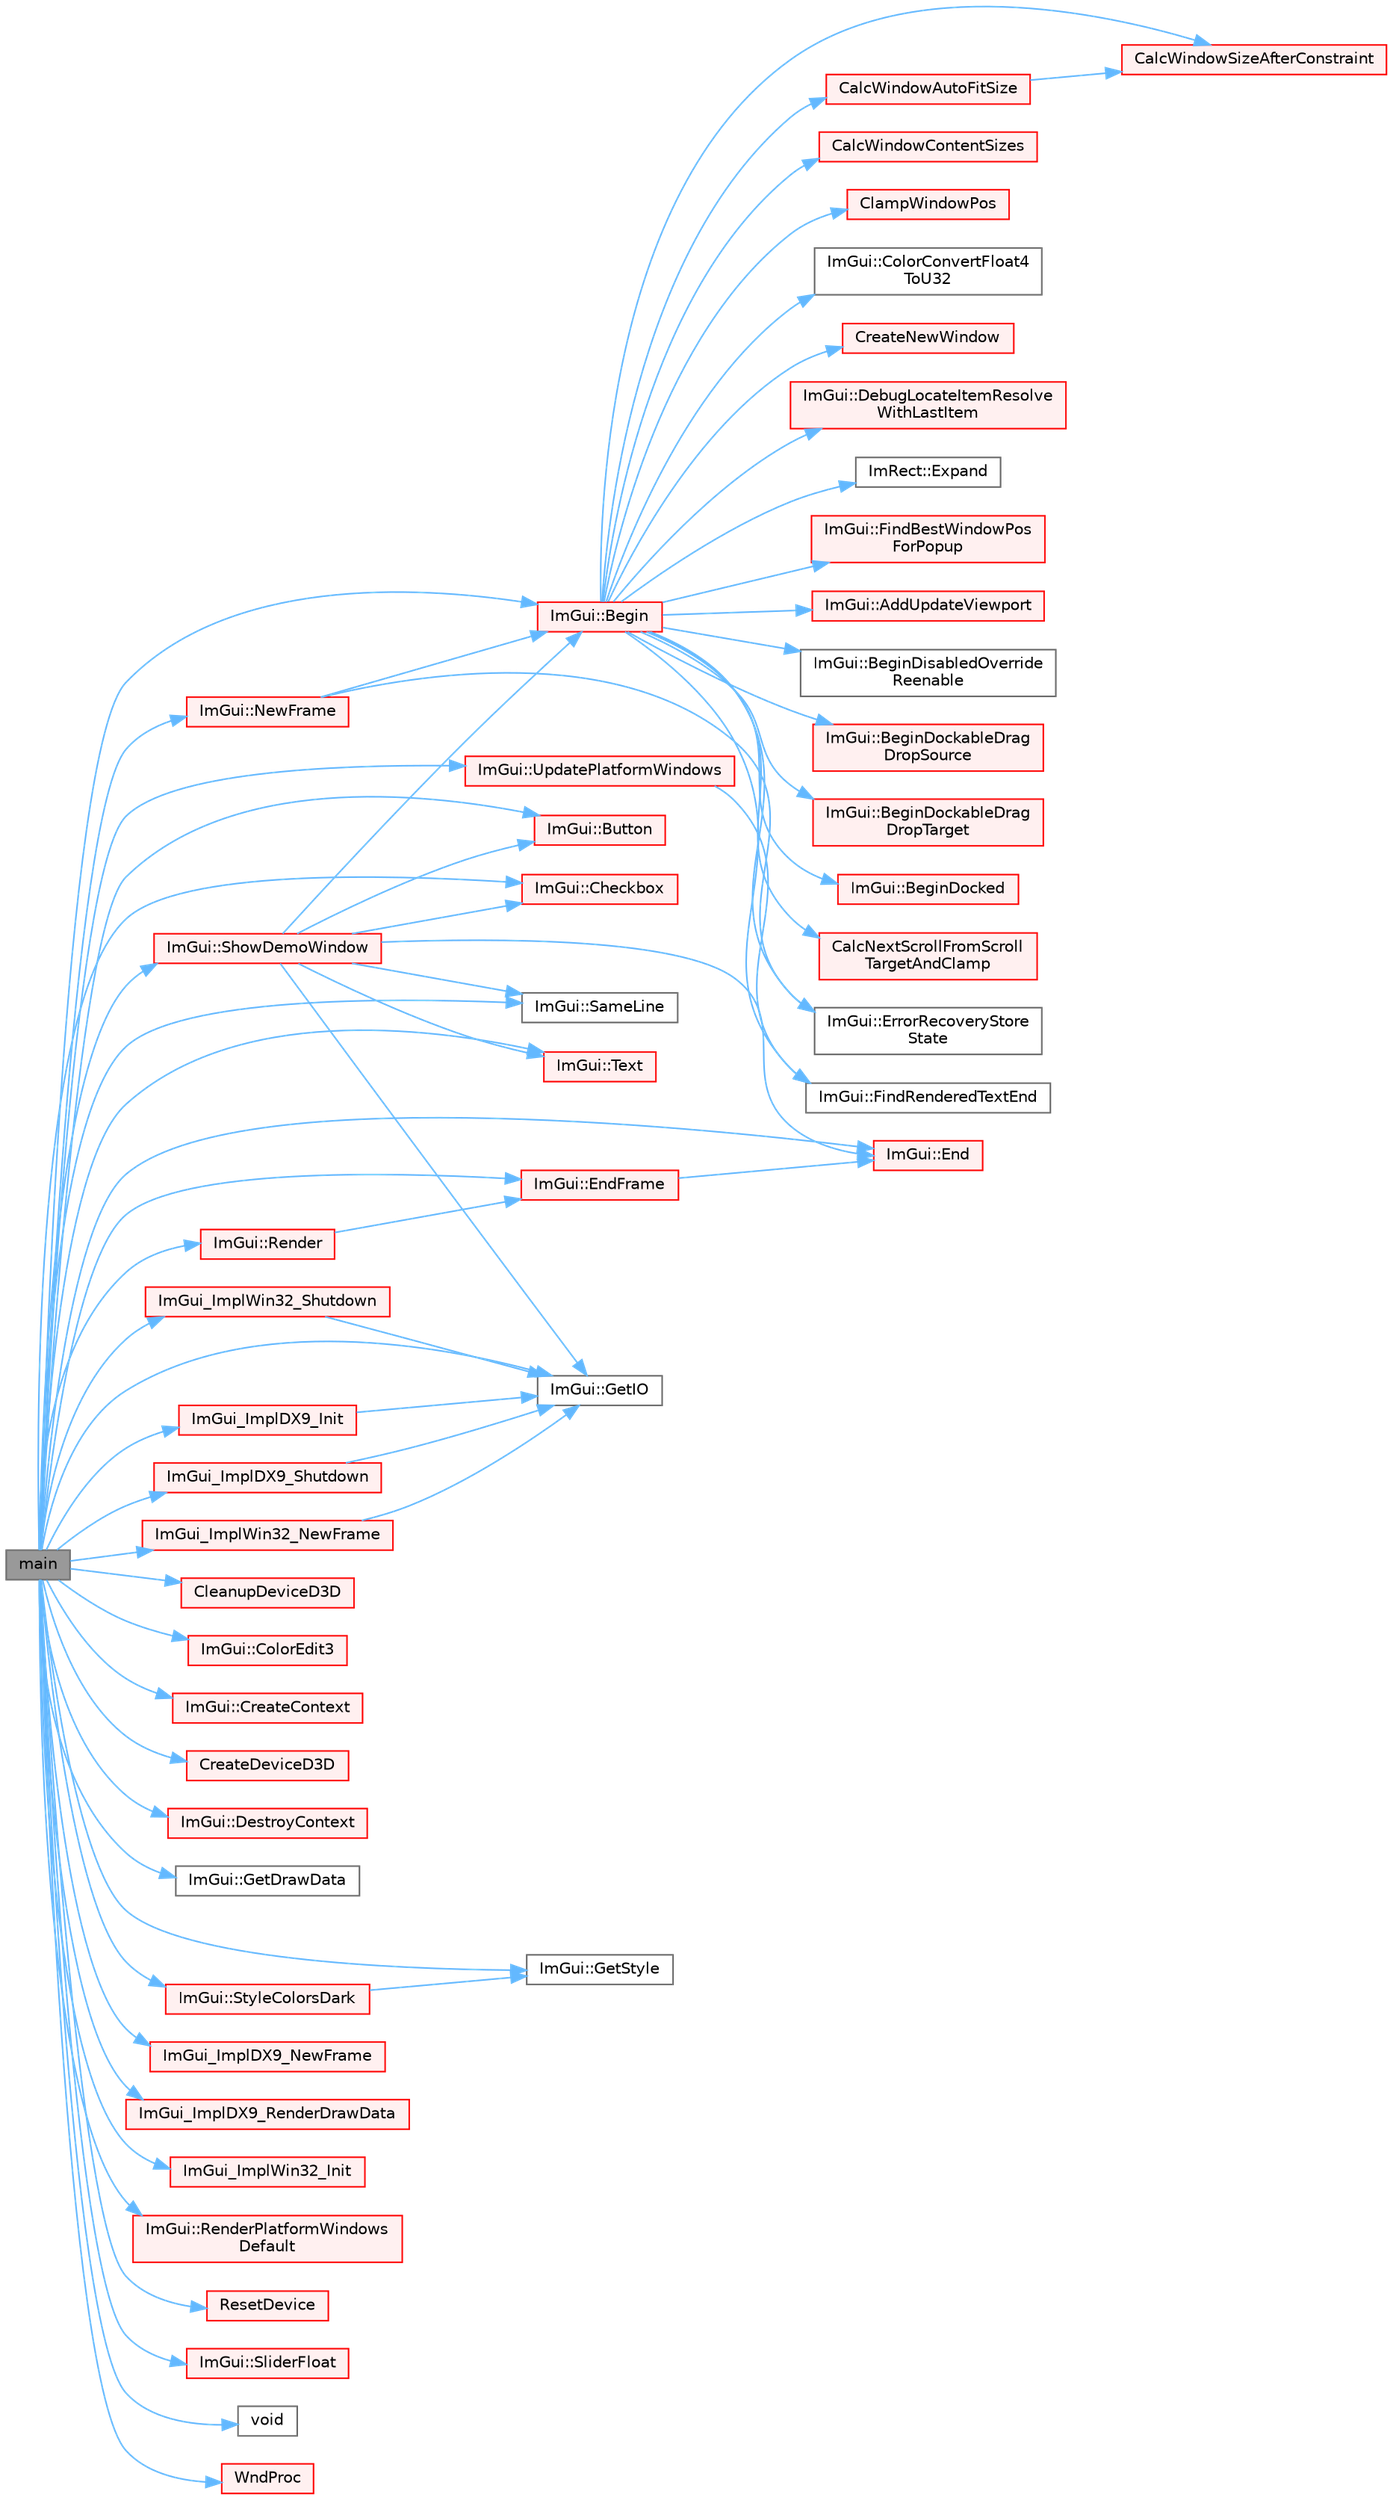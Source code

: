 digraph "main"
{
 // LATEX_PDF_SIZE
  bgcolor="transparent";
  edge [fontname=Helvetica,fontsize=10,labelfontname=Helvetica,labelfontsize=10];
  node [fontname=Helvetica,fontsize=10,shape=box,height=0.2,width=0.4];
  rankdir="LR";
  Node1 [id="Node000001",label="main",height=0.2,width=0.4,color="gray40", fillcolor="grey60", style="filled", fontcolor="black",tooltip=" "];
  Node1 -> Node2 [id="edge68_Node000001_Node000002",color="steelblue1",style="solid",tooltip=" "];
  Node2 [id="Node000002",label="ImGui::Begin",height=0.2,width=0.4,color="red", fillcolor="#FFF0F0", style="filled",URL="$namespace_im_gui.html#a581e58db0bc930bafa4a5d23093a2b99",tooltip=" "];
  Node2 -> Node3 [id="edge69_Node000002_Node000003",color="steelblue1",style="solid",tooltip=" "];
  Node3 [id="Node000003",label="ImGui::AddUpdateViewport",height=0.2,width=0.4,color="red", fillcolor="#FFF0F0", style="filled",URL="$namespace_im_gui.html#ada58e5d3e2efc3cef60f213d771408d8",tooltip=" "];
  Node2 -> Node19 [id="edge70_Node000002_Node000019",color="steelblue1",style="solid",tooltip=" "];
  Node19 [id="Node000019",label="ImGui::BeginDisabledOverride\lReenable",height=0.2,width=0.4,color="grey40", fillcolor="white", style="filled",URL="$namespace_im_gui.html#a26b36756e219b7129f894e1c2feb17a8",tooltip=" "];
  Node2 -> Node20 [id="edge71_Node000002_Node000020",color="steelblue1",style="solid",tooltip=" "];
  Node20 [id="Node000020",label="ImGui::BeginDockableDrag\lDropSource",height=0.2,width=0.4,color="red", fillcolor="#FFF0F0", style="filled",URL="$namespace_im_gui.html#a7a435b1565d4884e42a5ee5667f21a1f",tooltip=" "];
  Node2 -> Node370 [id="edge72_Node000002_Node000370",color="steelblue1",style="solid",tooltip=" "];
  Node370 [id="Node000370",label="ImGui::BeginDockableDrag\lDropTarget",height=0.2,width=0.4,color="red", fillcolor="#FFF0F0", style="filled",URL="$namespace_im_gui.html#a1725ff3becdb963b97c16d69d4c9f308",tooltip=" "];
  Node2 -> Node414 [id="edge73_Node000002_Node000414",color="steelblue1",style="solid",tooltip=" "];
  Node414 [id="Node000414",label="ImGui::BeginDocked",height=0.2,width=0.4,color="red", fillcolor="#FFF0F0", style="filled",URL="$namespace_im_gui.html#a627bb85e7c0ab597360f63719bfb1e55",tooltip=" "];
  Node2 -> Node262 [id="edge74_Node000002_Node000262",color="steelblue1",style="solid",tooltip=" "];
  Node262 [id="Node000262",label="CalcNextScrollFromScroll\lTargetAndClamp",height=0.2,width=0.4,color="red", fillcolor="#FFF0F0", style="filled",URL="$imgui_8cpp.html#a07abb80a54115cb5cf9da03351e29533",tooltip=" "];
  Node2 -> Node238 [id="edge75_Node000002_Node000238",color="steelblue1",style="solid",tooltip=" "];
  Node238 [id="Node000238",label="CalcWindowAutoFitSize",height=0.2,width=0.4,color="red", fillcolor="#FFF0F0", style="filled",URL="$imgui_8cpp.html#acbe6338daf87dc6ab636f02f1367eb41",tooltip=" "];
  Node238 -> Node241 [id="edge76_Node000238_Node000241",color="steelblue1",style="solid",tooltip=" "];
  Node241 [id="Node000241",label="CalcWindowSizeAfterConstraint",height=0.2,width=0.4,color="red", fillcolor="#FFF0F0", style="filled",URL="$imgui_8cpp.html#a0c4618a6985c33c4936f1d9f1c7b26b4",tooltip=" "];
  Node2 -> Node243 [id="edge77_Node000002_Node000243",color="steelblue1",style="solid",tooltip=" "];
  Node243 [id="Node000243",label="CalcWindowContentSizes",height=0.2,width=0.4,color="red", fillcolor="#FFF0F0", style="filled",URL="$imgui_8cpp.html#a6eddef51b4880a9f1dca88837f71fc6e",tooltip=" "];
  Node2 -> Node241 [id="edge78_Node000002_Node000241",color="steelblue1",style="solid",tooltip=" "];
  Node2 -> Node460 [id="edge79_Node000002_Node000460",color="steelblue1",style="solid",tooltip=" "];
  Node460 [id="Node000460",label="ClampWindowPos",height=0.2,width=0.4,color="red", fillcolor="#FFF0F0", style="filled",URL="$imgui_8cpp.html#a27b88f27774c413d5578ab6a3f989872",tooltip=" "];
  Node2 -> Node89 [id="edge80_Node000002_Node000089",color="steelblue1",style="solid",tooltip=" "];
  Node89 [id="Node000089",label="ImGui::ColorConvertFloat4\lToU32",height=0.2,width=0.4,color="grey40", fillcolor="white", style="filled",URL="$namespace_im_gui.html#abe2691de0b1a71c774ab24cc91564a94",tooltip=" "];
  Node2 -> Node461 [id="edge81_Node000002_Node000461",color="steelblue1",style="solid",tooltip=" "];
  Node461 [id="Node000461",label="CreateNewWindow",height=0.2,width=0.4,color="red", fillcolor="#FFF0F0", style="filled",URL="$imgui_8cpp.html#a3c92847eb67e7138e6f9af0ee66d3b33",tooltip=" "];
  Node2 -> Node111 [id="edge82_Node000002_Node000111",color="steelblue1",style="solid",tooltip=" "];
  Node111 [id="Node000111",label="ImGui::DebugLocateItemResolve\lWithLastItem",height=0.2,width=0.4,color="red", fillcolor="#FFF0F0", style="filled",URL="$namespace_im_gui.html#ae8ab0d7dfc90af8e82db3ed9e7829219",tooltip=" "];
  Node2 -> Node467 [id="edge83_Node000002_Node000467",color="steelblue1",style="solid",tooltip=" "];
  Node467 [id="Node000467",label="ImGui::ErrorRecoveryStore\lState",height=0.2,width=0.4,color="grey40", fillcolor="white", style="filled",URL="$namespace_im_gui.html#ac961d81019f580ffaec6b8857635a348",tooltip=" "];
  Node2 -> Node192 [id="edge84_Node000002_Node000192",color="steelblue1",style="solid",tooltip=" "];
  Node192 [id="Node000192",label="ImRect::Expand",height=0.2,width=0.4,color="grey40", fillcolor="white", style="filled",URL="$struct_im_rect.html#af33a7424c3341d08acd69da30c27c753",tooltip=" "];
  Node2 -> Node468 [id="edge85_Node000002_Node000468",color="steelblue1",style="solid",tooltip=" "];
  Node468 [id="Node000468",label="ImGui::FindBestWindowPos\lForPopup",height=0.2,width=0.4,color="red", fillcolor="#FFF0F0", style="filled",URL="$namespace_im_gui.html#a310ff87cbe678e2c632bf1f5577a7fbd",tooltip=" "];
  Node2 -> Node147 [id="edge86_Node000002_Node000147",color="steelblue1",style="solid",tooltip=" "];
  Node147 [id="Node000147",label="ImGui::FindRenderedTextEnd",height=0.2,width=0.4,color="grey40", fillcolor="white", style="filled",URL="$namespace_im_gui.html#a7671e1dbc803a31b06081b52a771d83f",tooltip=" "];
  Node1 -> Node515 [id="edge87_Node000001_Node000515",color="steelblue1",style="solid",tooltip=" "];
  Node515 [id="Node000515",label="ImGui::Button",height=0.2,width=0.4,color="red", fillcolor="#FFF0F0", style="filled",URL="$namespace_im_gui.html#a38094c568ce398db5a3abb9d3ac92030",tooltip=" "];
  Node1 -> Node518 [id="edge88_Node000001_Node000518",color="steelblue1",style="solid",tooltip=" "];
  Node518 [id="Node000518",label="ImGui::Checkbox",height=0.2,width=0.4,color="red", fillcolor="#FFF0F0", style="filled",URL="$namespace_im_gui.html#a57d73c1d0ef807fef734d91024092027",tooltip=" "];
  Node1 -> Node519 [id="edge89_Node000001_Node000519",color="steelblue1",style="solid",tooltip=" "];
  Node519 [id="Node000519",label="CleanupDeviceD3D",height=0.2,width=0.4,color="red", fillcolor="#FFF0F0", style="filled",URL="$imgui_2examples_2example__sdl2__directx11_2main_8cpp.html#ae184460b32863da763541b7e59cfdae7",tooltip=" "];
  Node1 -> Node521 [id="edge90_Node000001_Node000521",color="steelblue1",style="solid",tooltip=" "];
  Node521 [id="Node000521",label="ImGui::ColorEdit3",height=0.2,width=0.4,color="red", fillcolor="#FFF0F0", style="filled",URL="$namespace_im_gui.html#a5afe76ba1c91f07363e40396e7df656e",tooltip=" "];
  Node1 -> Node620 [id="edge91_Node000001_Node000620",color="steelblue1",style="solid",tooltip=" "];
  Node620 [id="Node000620",label="ImGui::CreateContext",height=0.2,width=0.4,color="red", fillcolor="#FFF0F0", style="filled",URL="$namespace_im_gui.html#a4ff6c9ad05a0eba37ce1b5ff1607810a",tooltip=" "];
  Node1 -> Node678 [id="edge92_Node000001_Node000678",color="steelblue1",style="solid",tooltip=" "];
  Node678 [id="Node000678",label="CreateDeviceD3D",height=0.2,width=0.4,color="red", fillcolor="#FFF0F0", style="filled",URL="$imgui_2examples_2example__sdl2__directx11_2main_8cpp.html#a9adec99bddda709d509857760a77a8fe",tooltip=" "];
  Node1 -> Node680 [id="edge93_Node000001_Node000680",color="steelblue1",style="solid",tooltip=" "];
  Node680 [id="Node000680",label="ImGui::DestroyContext",height=0.2,width=0.4,color="red", fillcolor="#FFF0F0", style="filled",URL="$namespace_im_gui.html#ab9132deece575023170cd8e681d0581d",tooltip=" "];
  Node1 -> Node84 [id="edge94_Node000001_Node000084",color="steelblue1",style="solid",tooltip=" "];
  Node84 [id="Node000084",label="ImGui::End",height=0.2,width=0.4,color="red", fillcolor="#FFF0F0", style="filled",URL="$namespace_im_gui.html#a5479d93794a004c67ceb6d13f37c8254",tooltip=" "];
  Node1 -> Node694 [id="edge95_Node000001_Node000694",color="steelblue1",style="solid",tooltip=" "];
  Node694 [id="Node000694",label="ImGui::EndFrame",height=0.2,width=0.4,color="red", fillcolor="#FFF0F0", style="filled",URL="$namespace_im_gui.html#a246c37da45e88a12ade440a0feacb4ee",tooltip=" "];
  Node694 -> Node84 [id="edge96_Node000694_Node000084",color="steelblue1",style="solid",tooltip=" "];
  Node1 -> Node726 [id="edge97_Node000001_Node000726",color="steelblue1",style="solid",tooltip=" "];
  Node726 [id="Node000726",label="ImGui::GetDrawData",height=0.2,width=0.4,color="grey40", fillcolor="white", style="filled",URL="$namespace_im_gui.html#ab73131dc44b1267dac04f0c2bb0af983",tooltip=" "];
  Node1 -> Node683 [id="edge98_Node000001_Node000683",color="steelblue1",style="solid",tooltip=" "];
  Node683 [id="Node000683",label="ImGui::GetIO",height=0.2,width=0.4,color="grey40", fillcolor="white", style="filled",URL="$namespace_im_gui.html#a3179e560812f878f3961ce803a5d9302",tooltip=" "];
  Node1 -> Node727 [id="edge99_Node000001_Node000727",color="steelblue1",style="solid",tooltip=" "];
  Node727 [id="Node000727",label="ImGui::GetStyle",height=0.2,width=0.4,color="grey40", fillcolor="white", style="filled",URL="$namespace_im_gui.html#abafef4bb3e3654efd96a47b2e22870a7",tooltip=" "];
  Node1 -> Node728 [id="edge100_Node000001_Node000728",color="steelblue1",style="solid",tooltip=" "];
  Node728 [id="Node000728",label="ImGui_ImplDX9_Init",height=0.2,width=0.4,color="red", fillcolor="#FFF0F0", style="filled",URL="$imgui__impl__dx9_8cpp.html#a0413f4dbb5cbe0c394bd7a06275ede50",tooltip=" "];
  Node728 -> Node683 [id="edge101_Node000728_Node000683",color="steelblue1",style="solid",tooltip=" "];
  Node1 -> Node741 [id="edge102_Node000001_Node000741",color="steelblue1",style="solid",tooltip=" "];
  Node741 [id="Node000741",label="ImGui_ImplDX9_NewFrame",height=0.2,width=0.4,color="red", fillcolor="#FFF0F0", style="filled",URL="$imgui__impl__dx9_8cpp.html#a3a0dcb8a903e9924d3e0ab2c5c37b060",tooltip=" "];
  Node1 -> Node736 [id="edge103_Node000001_Node000736",color="steelblue1",style="solid",tooltip=" "];
  Node736 [id="Node000736",label="ImGui_ImplDX9_RenderDrawData",height=0.2,width=0.4,color="red", fillcolor="#FFF0F0", style="filled",URL="$imgui__impl__dx9_8cpp.html#add0a144ea811488449d56a3317f20017",tooltip=" "];
  Node1 -> Node816 [id="edge104_Node000001_Node000816",color="steelblue1",style="solid",tooltip=" "];
  Node816 [id="Node000816",label="ImGui_ImplDX9_Shutdown",height=0.2,width=0.4,color="red", fillcolor="#FFF0F0", style="filled",URL="$imgui__impl__dx9_8cpp.html#a5e30073c13a72eb3d578541e796cf646",tooltip=" "];
  Node816 -> Node683 [id="edge105_Node000816_Node000683",color="steelblue1",style="solid",tooltip=" "];
  Node1 -> Node820 [id="edge106_Node000001_Node000820",color="steelblue1",style="solid",tooltip=" "];
  Node820 [id="Node000820",label="ImGui_ImplWin32_Init",height=0.2,width=0.4,color="red", fillcolor="#FFF0F0", style="filled",URL="$imgui__impl__win32_8cpp.html#a9f752412a1f6dfdf6fc00dbbd90a8428",tooltip=" "];
  Node1 -> Node873 [id="edge107_Node000001_Node000873",color="steelblue1",style="solid",tooltip=" "];
  Node873 [id="Node000873",label="ImGui_ImplWin32_NewFrame",height=0.2,width=0.4,color="red", fillcolor="#FFF0F0", style="filled",URL="$imgui__impl__win32_8cpp.html#ade4f55b90fdbd75a562d894d33f1909e",tooltip=" "];
  Node873 -> Node683 [id="edge108_Node000873_Node000683",color="steelblue1",style="solid",tooltip=" "];
  Node1 -> Node879 [id="edge109_Node000001_Node000879",color="steelblue1",style="solid",tooltip=" "];
  Node879 [id="Node000879",label="ImGui_ImplWin32_Shutdown",height=0.2,width=0.4,color="red", fillcolor="#FFF0F0", style="filled",URL="$imgui__impl__win32_8cpp.html#a4eddd1969cc460312197f2df3dbc992a",tooltip=" "];
  Node879 -> Node683 [id="edge110_Node000879_Node000683",color="steelblue1",style="solid",tooltip=" "];
  Node1 -> Node881 [id="edge111_Node000001_Node000881",color="steelblue1",style="solid",tooltip=" "];
  Node881 [id="Node000881",label="ImGui::NewFrame",height=0.2,width=0.4,color="red", fillcolor="#FFF0F0", style="filled",URL="$namespace_im_gui.html#ab3f1fc018f903b7ad79fd10663375774",tooltip=" "];
  Node881 -> Node2 [id="edge112_Node000881_Node000002",color="steelblue1",style="solid",tooltip=" "];
  Node881 -> Node467 [id="edge113_Node000881_Node000467",color="steelblue1",style="solid",tooltip=" "];
  Node1 -> Node1006 [id="edge114_Node000001_Node001006",color="steelblue1",style="solid",tooltip=" "];
  Node1006 [id="Node001006",label="ImGui::Render",height=0.2,width=0.4,color="red", fillcolor="#FFF0F0", style="filled",URL="$namespace_im_gui.html#ab51a164f547317c16c441f1599e3946d",tooltip=" "];
  Node1006 -> Node694 [id="edge115_Node001006_Node000694",color="steelblue1",style="solid",tooltip=" "];
  Node1 -> Node1023 [id="edge116_Node000001_Node001023",color="steelblue1",style="solid",tooltip=" "];
  Node1023 [id="Node001023",label="ImGui::RenderPlatformWindows\lDefault",height=0.2,width=0.4,color="red", fillcolor="#FFF0F0", style="filled",URL="$namespace_im_gui.html#a6b071e16d5fd79c23459135ff562bef5",tooltip=" "];
  Node1 -> Node1024 [id="edge117_Node000001_Node001024",color="steelblue1",style="solid",tooltip=" "];
  Node1024 [id="Node001024",label="ResetDevice",height=0.2,width=0.4,color="red", fillcolor="#FFF0F0", style="filled",URL="$imgui_2examples_2example__win32__directx9_2main_8cpp.html#a56172de98a5b7370d34478ff4aa164d4",tooltip=" "];
  Node1 -> Node172 [id="edge118_Node000001_Node000172",color="steelblue1",style="solid",tooltip=" "];
  Node172 [id="Node000172",label="ImGui::SameLine",height=0.2,width=0.4,color="grey40", fillcolor="white", style="filled",URL="$namespace_im_gui.html#addd433eb3aae59119e341e80db474f66",tooltip=" "];
  Node1 -> Node1025 [id="edge119_Node000001_Node001025",color="steelblue1",style="solid",tooltip=" "];
  Node1025 [id="Node001025",label="ImGui::ShowDemoWindow",height=0.2,width=0.4,color="red", fillcolor="#FFF0F0", style="filled",URL="$namespace_im_gui.html#af95643a0ce4893b9e57c12991922fb18",tooltip=" "];
  Node1025 -> Node2 [id="edge120_Node001025_Node000002",color="steelblue1",style="solid",tooltip=" "];
  Node1025 -> Node515 [id="edge121_Node001025_Node000515",color="steelblue1",style="solid",tooltip=" "];
  Node1025 -> Node518 [id="edge122_Node001025_Node000518",color="steelblue1",style="solid",tooltip=" "];
  Node1025 -> Node84 [id="edge123_Node001025_Node000084",color="steelblue1",style="solid",tooltip=" "];
  Node1025 -> Node683 [id="edge124_Node001025_Node000683",color="steelblue1",style="solid",tooltip=" "];
  Node1025 -> Node172 [id="edge125_Node001025_Node000172",color="steelblue1",style="solid",tooltip=" "];
  Node1025 -> Node529 [id="edge126_Node001025_Node000529",color="steelblue1",style="solid",tooltip=" "];
  Node529 [id="Node000529",label="ImGui::Text",height=0.2,width=0.4,color="red", fillcolor="#FFF0F0", style="filled",URL="$namespace_im_gui.html#a9e7b83611fe441d54fad2effb4bf4965",tooltip=" "];
  Node1 -> Node1074 [id="edge127_Node000001_Node001074",color="steelblue1",style="solid",tooltip=" "];
  Node1074 [id="Node001074",label="ImGui::SliderFloat",height=0.2,width=0.4,color="red", fillcolor="#FFF0F0", style="filled",URL="$namespace_im_gui.html#a864f761801792a0cc5ce3408f3392cfc",tooltip=" "];
  Node1 -> Node1491 [id="edge128_Node000001_Node001491",color="steelblue1",style="solid",tooltip=" "];
  Node1491 [id="Node001491",label="ImGui::StyleColorsDark",height=0.2,width=0.4,color="red", fillcolor="#FFF0F0", style="filled",URL="$namespace_im_gui.html#a26c67fc14081b359566d5e135cd8c767",tooltip=" "];
  Node1491 -> Node727 [id="edge129_Node001491_Node000727",color="steelblue1",style="solid",tooltip=" "];
  Node1 -> Node529 [id="edge130_Node000001_Node000529",color="steelblue1",style="solid",tooltip=" "];
  Node1 -> Node1494 [id="edge131_Node000001_Node001494",color="steelblue1",style="solid",tooltip=" "];
  Node1494 [id="Node001494",label="ImGui::UpdatePlatformWindows",height=0.2,width=0.4,color="red", fillcolor="#FFF0F0", style="filled",URL="$namespace_im_gui.html#aec5bbce3200aa681dac6a1915ef07f60",tooltip=" "];
  Node1494 -> Node147 [id="edge132_Node001494_Node000147",color="steelblue1",style="solid",tooltip=" "];
  Node1 -> Node362 [id="edge133_Node000001_Node000362",color="steelblue1",style="solid",tooltip=" "];
  Node362 [id="Node000362",label="void",height=0.2,width=0.4,color="grey40", fillcolor="white", style="filled",URL="$mimalloc_8h.html#a9d6d8aef94ac19034a5f163606f84830",tooltip=" "];
  Node1 -> Node1496 [id="edge134_Node000001_Node001496",color="steelblue1",style="solid",tooltip=" "];
  Node1496 [id="Node001496",label="WndProc",height=0.2,width=0.4,color="red", fillcolor="#FFF0F0", style="filled",URL="$imgui_2examples_2example__win32__directx10_2main_8cpp.html#aa726a6316fd5b9e2520d1c71670ccc16",tooltip=" "];
}

